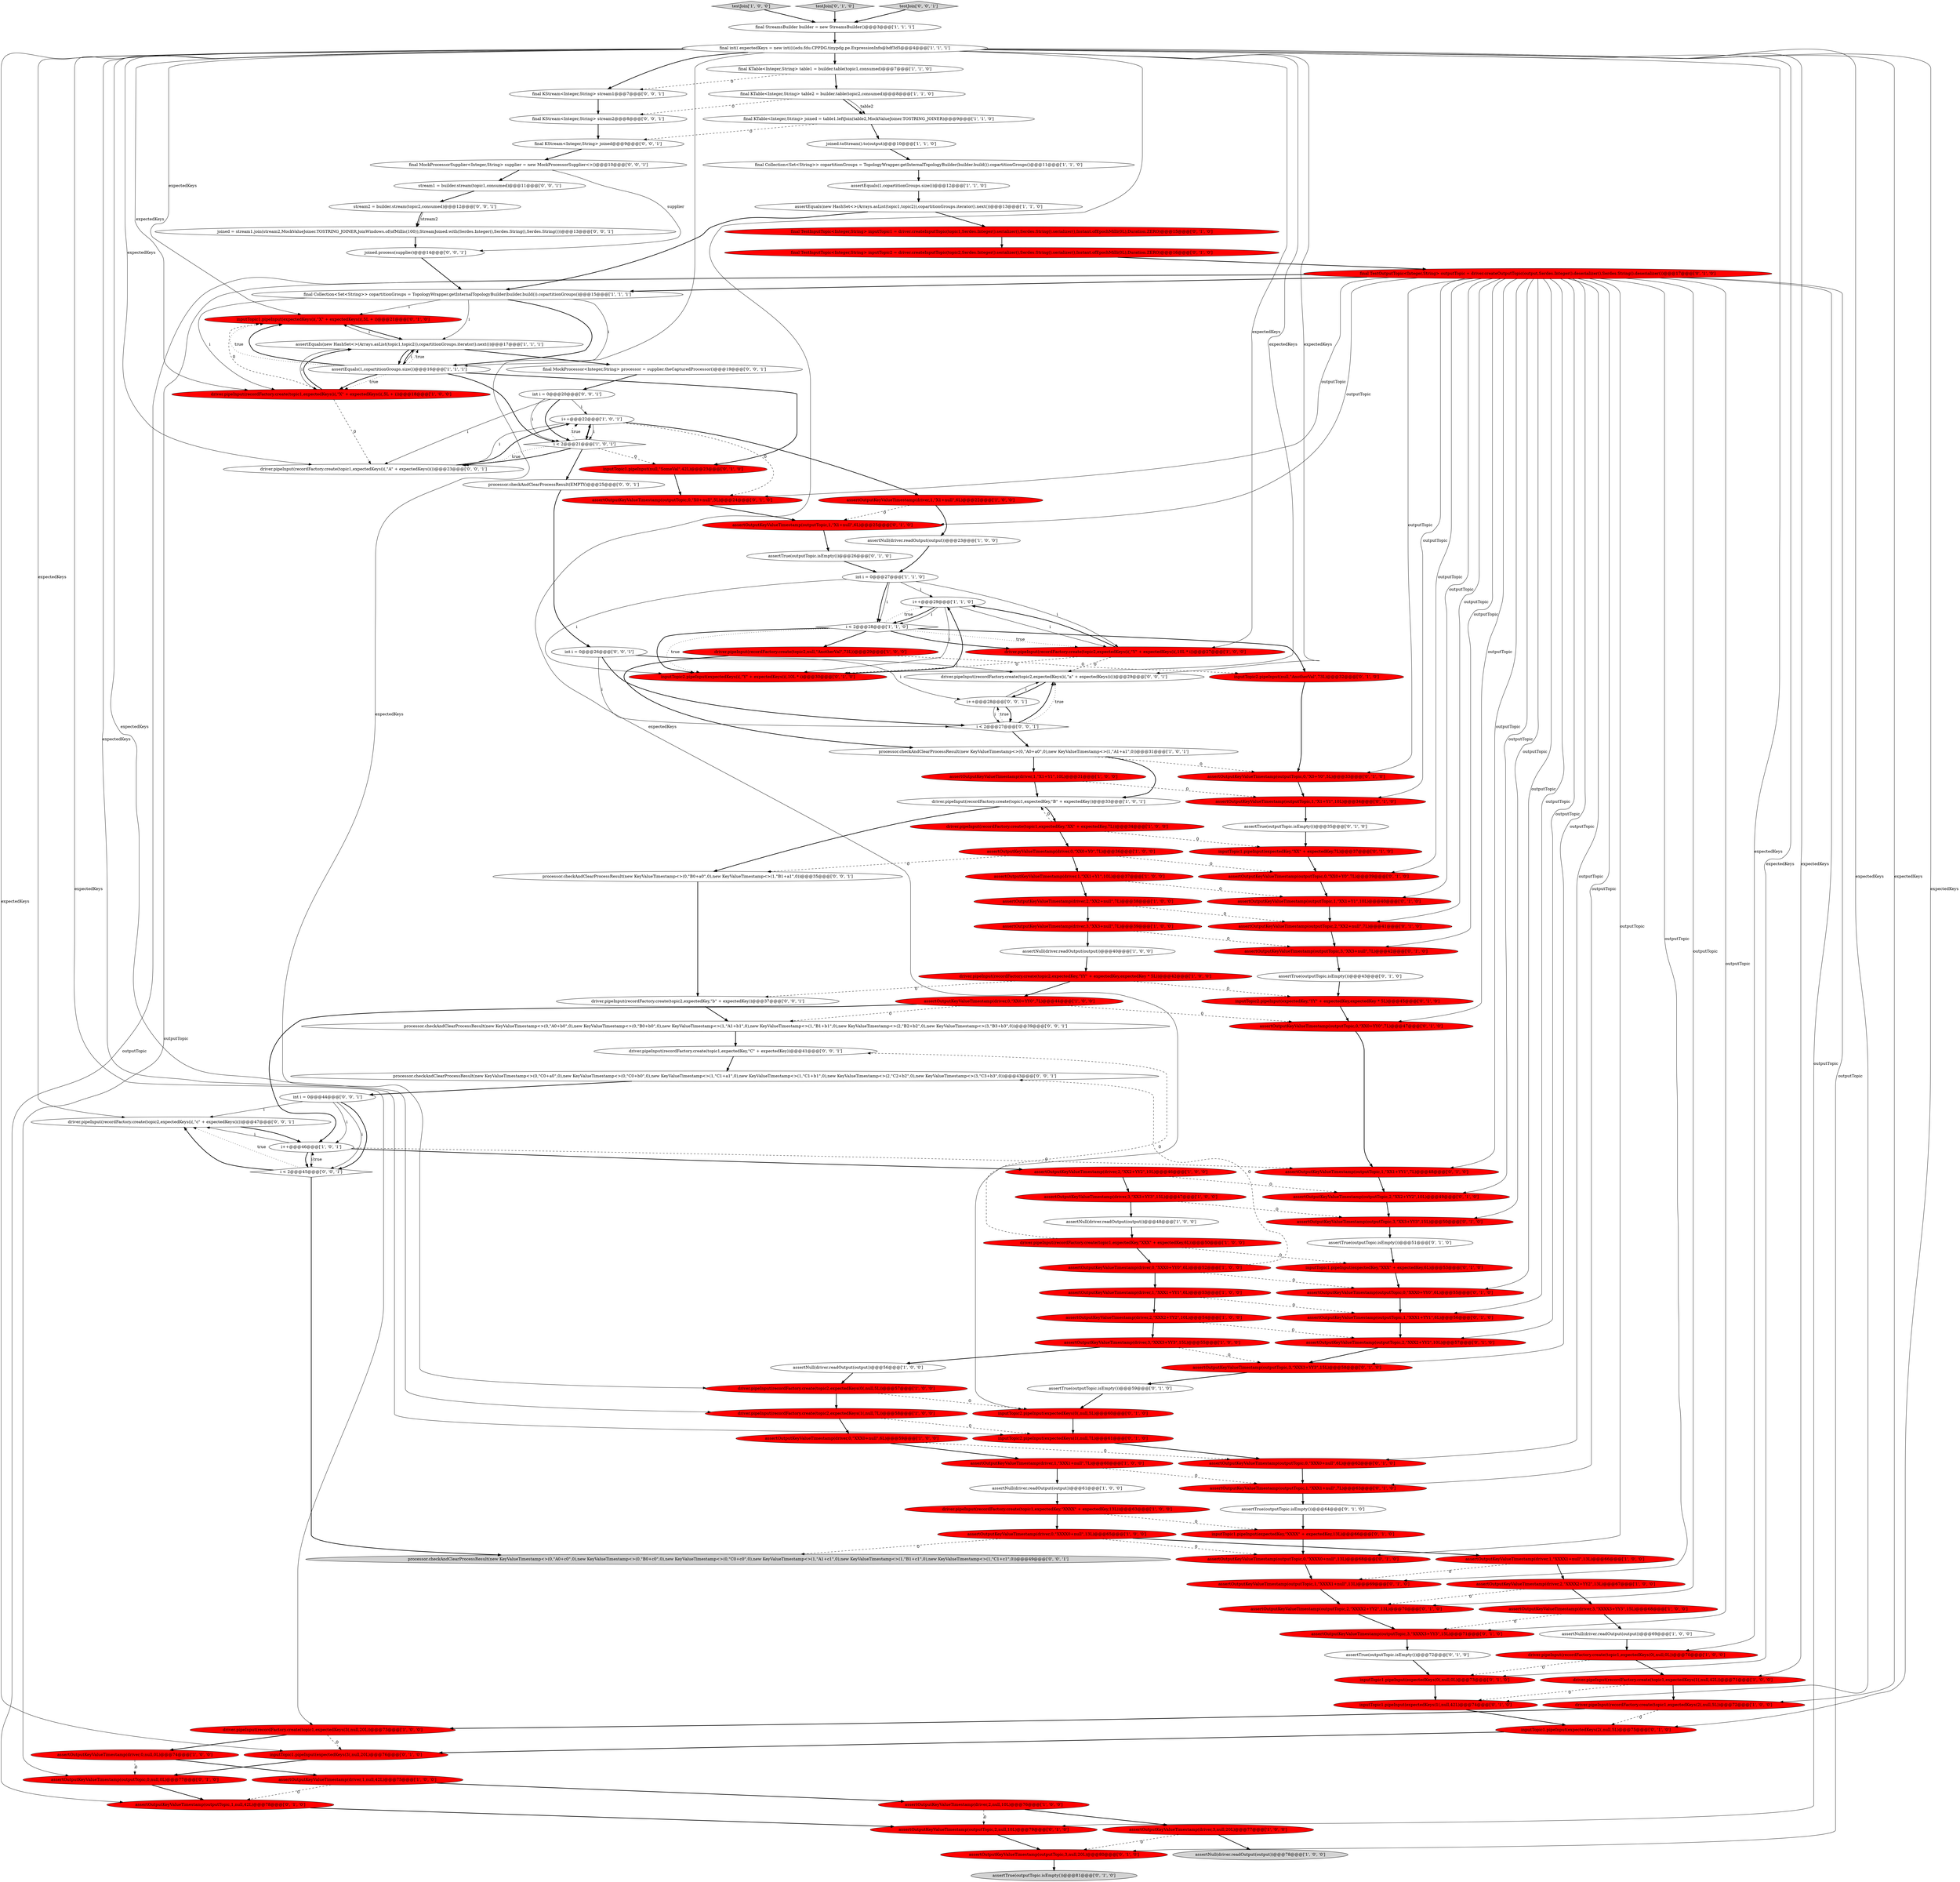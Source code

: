 digraph {
105 [style = filled, label = "inputTopic1.pipeInput(expectedKey,\"XXX\" + expectedKey,6L)@@@53@@@['0', '1', '0']", fillcolor = red, shape = ellipse image = "AAA1AAABBB2BBB"];
17 [style = filled, label = "assertOutputKeyValueTimestamp(driver,1,\"X1+null\",6L)@@@22@@@['1', '0', '0']", fillcolor = red, shape = ellipse image = "AAA1AAABBB1BBB"];
102 [style = filled, label = "assertOutputKeyValueTimestamp(outputTopic,1,\"X1+null\",6L)@@@25@@@['0', '1', '0']", fillcolor = red, shape = ellipse image = "AAA1AAABBB2BBB"];
119 [style = filled, label = "driver.pipeInput(recordFactory.create(topic1,expectedKey,\"C\" + expectedKey))@@@41@@@['0', '0', '1']", fillcolor = white, shape = ellipse image = "AAA0AAABBB3BBB"];
13 [style = filled, label = "assertOutputKeyValueTimestamp(driver,1,null,42L)@@@75@@@['1', '0', '0']", fillcolor = red, shape = ellipse image = "AAA1AAABBB1BBB"];
22 [style = filled, label = "driver.pipeInput(recordFactory.create(topic2,null,\"AnotherVal\",73L))@@@29@@@['1', '0', '0']", fillcolor = red, shape = ellipse image = "AAA1AAABBB1BBB"];
103 [style = filled, label = "inputTopic2.pipeInput(null,\"AnotherVal\",73L)@@@32@@@['0', '1', '0']", fillcolor = red, shape = ellipse image = "AAA1AAABBB2BBB"];
48 [style = filled, label = "final KTable<Integer,String> joined = table1.leftJoin(table2,MockValueJoiner.TOSTRING_JOINER)@@@9@@@['1', '1', '0']", fillcolor = white, shape = ellipse image = "AAA0AAABBB1BBB"];
44 [style = filled, label = "i++@@@29@@@['1', '1', '0']", fillcolor = white, shape = ellipse image = "AAA0AAABBB1BBB"];
29 [style = filled, label = "final KTable<Integer,String> table2 = builder.table(topic2,consumed)@@@8@@@['1', '1', '0']", fillcolor = white, shape = ellipse image = "AAA0AAABBB1BBB"];
26 [style = filled, label = "assertOutputKeyValueTimestamp(driver,3,\"XX3+null\",7L)@@@39@@@['1', '0', '0']", fillcolor = red, shape = ellipse image = "AAA1AAABBB1BBB"];
54 [style = filled, label = "assertOutputKeyValueTimestamp(driver,1,\"XXX1+null\",7L)@@@60@@@['1', '0', '0']", fillcolor = red, shape = ellipse image = "AAA1AAABBB1BBB"];
136 [style = filled, label = "driver.pipeInput(recordFactory.create(topic2,expectedKeys(i(,\"a\" + expectedKeys(i())@@@29@@@['0', '0', '1']", fillcolor = white, shape = ellipse image = "AAA0AAABBB3BBB"];
8 [style = filled, label = "assertOutputKeyValueTimestamp(driver,2,\"XXXX2+YY2\",13L)@@@67@@@['1', '0', '0']", fillcolor = red, shape = ellipse image = "AAA1AAABBB1BBB"];
50 [style = filled, label = "assertNull(driver.readOutput(output))@@@69@@@['1', '0', '0']", fillcolor = white, shape = ellipse image = "AAA0AAABBB1BBB"];
76 [style = filled, label = "assertOutputKeyValueTimestamp(outputTopic,0,\"XX0+YY0\",7L)@@@47@@@['0', '1', '0']", fillcolor = red, shape = ellipse image = "AAA1AAABBB2BBB"];
99 [style = filled, label = "assertOutputKeyValueTimestamp(outputTopic,3,\"XX3+YY3\",15L)@@@50@@@['0', '1', '0']", fillcolor = red, shape = ellipse image = "AAA1AAABBB2BBB"];
114 [style = filled, label = "assertTrue(outputTopic.isEmpty())@@@35@@@['0', '1', '0']", fillcolor = white, shape = ellipse image = "AAA0AAABBB2BBB"];
135 [style = filled, label = "driver.pipeInput(recordFactory.create(topic2,expectedKey,\"b\" + expectedKey))@@@37@@@['0', '0', '1']", fillcolor = white, shape = ellipse image = "AAA0AAABBB3BBB"];
42 [style = filled, label = "assertEquals(new HashSet<>(Arrays.asList(topic1,topic2)),copartitionGroups.iterator().next())@@@13@@@['1', '1', '0']", fillcolor = white, shape = ellipse image = "AAA0AAABBB1BBB"];
28 [style = filled, label = "assertEquals(1,copartitionGroups.size())@@@12@@@['1', '1', '0']", fillcolor = white, shape = ellipse image = "AAA0AAABBB1BBB"];
19 [style = filled, label = "assertNull(driver.readOutput(output))@@@78@@@['1', '0', '0']", fillcolor = lightgray, shape = ellipse image = "AAA0AAABBB1BBB"];
57 [style = filled, label = "assertOutputKeyValueTimestamp(driver,0,\"XX0+YY0\",7L)@@@44@@@['1', '0', '0']", fillcolor = red, shape = ellipse image = "AAA1AAABBB1BBB"];
141 [style = filled, label = "driver.pipeInput(recordFactory.create(topic2,expectedKeys(i(,\"c\" + expectedKeys(i())@@@47@@@['0', '0', '1']", fillcolor = white, shape = ellipse image = "AAA0AAABBB3BBB"];
129 [style = filled, label = "processor.checkAndClearProcessResult(EMPTY)@@@25@@@['0', '0', '1']", fillcolor = white, shape = ellipse image = "AAA0AAABBB3BBB"];
24 [style = filled, label = "assertOutputKeyValueTimestamp(driver,1,\"XX1+Y1\",10L)@@@37@@@['1', '0', '0']", fillcolor = red, shape = ellipse image = "AAA1AAABBB1BBB"];
79 [style = filled, label = "assertOutputKeyValueTimestamp(outputTopic,0,\"X0+null\",5L)@@@24@@@['0', '1', '0']", fillcolor = red, shape = ellipse image = "AAA1AAABBB2BBB"];
56 [style = filled, label = "assertOutputKeyValueTimestamp(driver,2,\"XXX2+YY2\",10L)@@@54@@@['1', '0', '0']", fillcolor = red, shape = ellipse image = "AAA1AAABBB1BBB"];
83 [style = filled, label = "assertOutputKeyValueTimestamp(outputTopic,1,\"XX1+Y1\",10L)@@@40@@@['0', '1', '0']", fillcolor = red, shape = ellipse image = "AAA1AAABBB2BBB"];
100 [style = filled, label = "inputTopic1.pipeInput(expectedKeys(2(,null,5L)@@@75@@@['0', '1', '0']", fillcolor = red, shape = ellipse image = "AAA1AAABBB2BBB"];
2 [style = filled, label = "driver.pipeInput(recordFactory.create(topic2,expectedKeys(i(,\"Y\" + expectedKeys(i(,10L * i))@@@27@@@['1', '0', '0']", fillcolor = red, shape = ellipse image = "AAA1AAABBB1BBB"];
5 [style = filled, label = "assertOutputKeyValueTimestamp(driver,3,\"XX3+YY3\",15L)@@@47@@@['1', '0', '0']", fillcolor = red, shape = ellipse image = "AAA1AAABBB1BBB"];
36 [style = filled, label = "assertOutputKeyValueTimestamp(driver,1,\"XXXX1+null\",13L)@@@66@@@['1', '0', '0']", fillcolor = red, shape = ellipse image = "AAA1AAABBB1BBB"];
139 [style = filled, label = "int i = 0@@@20@@@['0', '0', '1']", fillcolor = white, shape = ellipse image = "AAA0AAABBB3BBB"];
116 [style = filled, label = "i++@@@28@@@['0', '0', '1']", fillcolor = white, shape = ellipse image = "AAA0AAABBB3BBB"];
75 [style = filled, label = "inputTopic2.pipeInput(expectedKeys(0(,null,5L)@@@60@@@['0', '1', '0']", fillcolor = red, shape = ellipse image = "AAA1AAABBB2BBB"];
110 [style = filled, label = "assertOutputKeyValueTimestamp(outputTopic,0,null,0L)@@@77@@@['0', '1', '0']", fillcolor = red, shape = ellipse image = "AAA1AAABBB2BBB"];
77 [style = filled, label = "assertOutputKeyValueTimestamp(outputTopic,1,\"XX1+YY1\",7L)@@@48@@@['0', '1', '0']", fillcolor = red, shape = ellipse image = "AAA1AAABBB2BBB"];
81 [style = filled, label = "assertOutputKeyValueTimestamp(outputTopic,3,\"XXXX3+YY3\",15L)@@@71@@@['0', '1', '0']", fillcolor = red, shape = ellipse image = "AAA1AAABBB2BBB"];
111 [style = filled, label = "inputTopic1.pipeInput(expectedKeys(3(,null,20L)@@@76@@@['0', '1', '0']", fillcolor = red, shape = ellipse image = "AAA1AAABBB2BBB"];
140 [style = filled, label = "stream1 = builder.stream(topic1,consumed)@@@11@@@['0', '0', '1']", fillcolor = white, shape = ellipse image = "AAA0AAABBB3BBB"];
112 [style = filled, label = "assertTrue(outputTopic.isEmpty())@@@72@@@['0', '1', '0']", fillcolor = white, shape = ellipse image = "AAA0AAABBB2BBB"];
64 [style = filled, label = "assertTrue(outputTopic.isEmpty())@@@43@@@['0', '1', '0']", fillcolor = white, shape = ellipse image = "AAA0AAABBB2BBB"];
55 [style = filled, label = "driver.pipeInput(recordFactory.create(topic2,expectedKey,\"YY\" + expectedKey,expectedKey * 5L))@@@42@@@['1', '0', '0']", fillcolor = red, shape = ellipse image = "AAA1AAABBB1BBB"];
118 [style = filled, label = "final KStream<Integer,String> joined@@@9@@@['0', '0', '1']", fillcolor = white, shape = ellipse image = "AAA0AAABBB3BBB"];
3 [style = filled, label = "assertOutputKeyValueTimestamp(driver,3,\"XXX3+YY3\",15L)@@@55@@@['1', '0', '0']", fillcolor = red, shape = ellipse image = "AAA1AAABBB1BBB"];
43 [style = filled, label = "driver.pipeInput(recordFactory.create(topic1,expectedKey,\"B\" + expectedKey))@@@33@@@['1', '0', '1']", fillcolor = white, shape = ellipse image = "AAA0AAABBB1BBB"];
41 [style = filled, label = "i++@@@22@@@['1', '0', '1']", fillcolor = white, shape = ellipse image = "AAA0AAABBB1BBB"];
16 [style = filled, label = "testJoin['1', '0', '0']", fillcolor = lightgray, shape = diamond image = "AAA0AAABBB1BBB"];
90 [style = filled, label = "assertOutputKeyValueTimestamp(outputTopic,2,\"XXX2+YY2\",10L)@@@57@@@['0', '1', '0']", fillcolor = red, shape = ellipse image = "AAA1AAABBB2BBB"];
21 [style = filled, label = "assertOutputKeyValueTimestamp(driver,2,\"XX2+YY2\",10L)@@@46@@@['1', '0', '0']", fillcolor = red, shape = ellipse image = "AAA1AAABBB1BBB"];
87 [style = filled, label = "assertOutputKeyValueTimestamp(outputTopic,3,\"XXX3+YY3\",15L)@@@58@@@['0', '1', '0']", fillcolor = red, shape = ellipse image = "AAA1AAABBB2BBB"];
12 [style = filled, label = "assertOutputKeyValueTimestamp(driver,0,\"XX0+Y0\",7L)@@@36@@@['1', '0', '0']", fillcolor = red, shape = ellipse image = "AAA1AAABBB1BBB"];
73 [style = filled, label = "final TestOutputTopic<Integer,String> outputTopic = driver.createOutputTopic(output,Serdes.Integer().deserializer(),Serdes.String().deserializer())@@@17@@@['0', '1', '0']", fillcolor = red, shape = ellipse image = "AAA1AAABBB2BBB"];
51 [style = filled, label = "driver.pipeInput(recordFactory.create(topic1,expectedKey,\"XXX\" + expectedKey,6L))@@@50@@@['1', '0', '0']", fillcolor = red, shape = ellipse image = "AAA1AAABBB1BBB"];
109 [style = filled, label = "assertOutputKeyValueTimestamp(outputTopic,2,\"XXXX2+YY2\",13L)@@@70@@@['0', '1', '0']", fillcolor = red, shape = ellipse image = "AAA1AAABBB2BBB"];
49 [style = filled, label = "assertOutputKeyValueTimestamp(driver,2,null,10L)@@@76@@@['1', '0', '0']", fillcolor = red, shape = ellipse image = "AAA1AAABBB1BBB"];
11 [style = filled, label = "joined.toStream().to(output)@@@10@@@['1', '1', '0']", fillcolor = white, shape = ellipse image = "AAA0AAABBB1BBB"];
0 [style = filled, label = "i < 2@@@21@@@['1', '0', '1']", fillcolor = white, shape = diamond image = "AAA0AAABBB1BBB"];
92 [style = filled, label = "assertOutputKeyValueTimestamp(outputTopic,0,\"XXXX0+null\",13L)@@@68@@@['0', '1', '0']", fillcolor = red, shape = ellipse image = "AAA1AAABBB2BBB"];
31 [style = filled, label = "assertOutputKeyValueTimestamp(driver,3,null,20L)@@@77@@@['1', '0', '0']", fillcolor = red, shape = ellipse image = "AAA1AAABBB1BBB"];
53 [style = filled, label = "i++@@@46@@@['1', '0', '1']", fillcolor = white, shape = ellipse image = "AAA0AAABBB1BBB"];
85 [style = filled, label = "assertOutputKeyValueTimestamp(outputTopic,3,null,20L)@@@80@@@['0', '1', '0']", fillcolor = red, shape = ellipse image = "AAA1AAABBB2BBB"];
71 [style = filled, label = "assertOutputKeyValueTimestamp(outputTopic,0,\"X0+Y0\",5L)@@@33@@@['0', '1', '0']", fillcolor = red, shape = ellipse image = "AAA1AAABBB2BBB"];
107 [style = filled, label = "assertOutputKeyValueTimestamp(outputTopic,3,\"XX3+null\",7L)@@@42@@@['0', '1', '0']", fillcolor = red, shape = ellipse image = "AAA1AAABBB2BBB"];
33 [style = filled, label = "assertOutputKeyValueTimestamp(driver,0,\"XXX0+YY0\",6L)@@@52@@@['1', '0', '0']", fillcolor = red, shape = ellipse image = "AAA1AAABBB1BBB"];
130 [style = filled, label = "final KStream<Integer,String> stream2@@@8@@@['0', '0', '1']", fillcolor = white, shape = ellipse image = "AAA0AAABBB3BBB"];
98 [style = filled, label = "assertOutputKeyValueTimestamp(outputTopic,1,\"X1+Y1\",10L)@@@34@@@['0', '1', '0']", fillcolor = red, shape = ellipse image = "AAA1AAABBB2BBB"];
80 [style = filled, label = "assertOutputKeyValueTimestamp(outputTopic,0,\"XX0+Y0\",7L)@@@39@@@['0', '1', '0']", fillcolor = red, shape = ellipse image = "AAA1AAABBB2BBB"];
58 [style = filled, label = "assertOutputKeyValueTimestamp(driver,0,null,0L)@@@74@@@['1', '0', '0']", fillcolor = red, shape = ellipse image = "AAA1AAABBB1BBB"];
9 [style = filled, label = "assertNull(driver.readOutput(output))@@@56@@@['1', '0', '0']", fillcolor = white, shape = ellipse image = "AAA0AAABBB1BBB"];
23 [style = filled, label = "assertOutputKeyValueTimestamp(driver,1,\"X1+Y1\",10L)@@@31@@@['1', '0', '0']", fillcolor = red, shape = ellipse image = "AAA1AAABBB1BBB"];
46 [style = filled, label = "driver.pipeInput(recordFactory.create(topic2,expectedKeys(0(,null,5L))@@@57@@@['1', '0', '0']", fillcolor = red, shape = ellipse image = "AAA1AAABBB1BBB"];
78 [style = filled, label = "assertTrue(outputTopic.isEmpty())@@@81@@@['0', '1', '0']", fillcolor = lightgray, shape = ellipse image = "AAA0AAABBB2BBB"];
91 [style = filled, label = "inputTopic1.pipeInput(expectedKeys(i(,\"X\" + expectedKeys(i(,5L + i)@@@21@@@['0', '1', '0']", fillcolor = red, shape = ellipse image = "AAA1AAABBB2BBB"];
30 [style = filled, label = "driver.pipeInput(recordFactory.create(topic1,expectedKeys(2(,null,5L))@@@72@@@['1', '0', '0']", fillcolor = red, shape = ellipse image = "AAA1AAABBB1BBB"];
126 [style = filled, label = "processor.checkAndClearProcessResult(new KeyValueTimestamp<>(0,\"B0+a0\",0),new KeyValueTimestamp<>(1,\"B1+a1\",0))@@@35@@@['0', '0', '1']", fillcolor = white, shape = ellipse image = "AAA0AAABBB3BBB"];
15 [style = filled, label = "assertNull(driver.readOutput(output))@@@48@@@['1', '0', '0']", fillcolor = white, shape = ellipse image = "AAA0AAABBB1BBB"];
113 [style = filled, label = "assertTrue(outputTopic.isEmpty())@@@64@@@['0', '1', '0']", fillcolor = white, shape = ellipse image = "AAA0AAABBB2BBB"];
18 [style = filled, label = "int i = 0@@@27@@@['1', '1', '0']", fillcolor = white, shape = ellipse image = "AAA0AAABBB1BBB"];
94 [style = filled, label = "testJoin['0', '1', '0']", fillcolor = lightgray, shape = diamond image = "AAA0AAABBB2BBB"];
66 [style = filled, label = "assertOutputKeyValueTimestamp(outputTopic,2,\"XX2+YY2\",10L)@@@49@@@['0', '1', '0']", fillcolor = red, shape = ellipse image = "AAA1AAABBB2BBB"];
88 [style = filled, label = "assertOutputKeyValueTimestamp(outputTopic,1,\"XXX1+null\",7L)@@@63@@@['0', '1', '0']", fillcolor = red, shape = ellipse image = "AAA1AAABBB2BBB"];
34 [style = filled, label = "driver.pipeInput(recordFactory.create(topic1,expectedKey,\"XXXX\" + expectedKey,13L))@@@63@@@['1', '0', '0']", fillcolor = red, shape = ellipse image = "AAA1AAABBB1BBB"];
89 [style = filled, label = "inputTopic2.pipeInput(expectedKeys(i(,\"Y\" + expectedKeys(i(,10L * i)@@@30@@@['0', '1', '0']", fillcolor = red, shape = ellipse image = "AAA1AAABBB2BBB"];
40 [style = filled, label = "final int(( expectedKeys = new int((((edu.fdu.CPPDG.tinypdg.pe.ExpressionInfo@bdf3d5@@@4@@@['1', '1', '1']", fillcolor = white, shape = ellipse image = "AAA0AAABBB1BBB"];
128 [style = filled, label = "joined = stream1.join(stream2,MockValueJoiner.TOSTRING_JOINER,JoinWindows.of(ofMillis(100)),StreamJoined.with(Serdes.Integer(),Serdes.String(),Serdes.String()))@@@13@@@['0', '0', '1']", fillcolor = white, shape = ellipse image = "AAA0AAABBB3BBB"];
96 [style = filled, label = "assertOutputKeyValueTimestamp(outputTopic,2,\"XX2+null\",7L)@@@41@@@['0', '1', '0']", fillcolor = red, shape = ellipse image = "AAA1AAABBB2BBB"];
7 [style = filled, label = "assertEquals(new HashSet<>(Arrays.asList(topic1,topic2)),copartitionGroups.iterator().next())@@@17@@@['1', '1', '1']", fillcolor = white, shape = ellipse image = "AAA0AAABBB1BBB"];
137 [style = filled, label = "stream2 = builder.stream(topic2,consumed)@@@12@@@['0', '0', '1']", fillcolor = white, shape = ellipse image = "AAA0AAABBB3BBB"];
63 [style = filled, label = "i < 2@@@28@@@['1', '1', '0']", fillcolor = white, shape = diamond image = "AAA0AAABBB1BBB"];
93 [style = filled, label = "assertOutputKeyValueTimestamp(outputTopic,1,null,42L)@@@78@@@['0', '1', '0']", fillcolor = red, shape = ellipse image = "AAA1AAABBB2BBB"];
108 [style = filled, label = "inputTopic2.pipeInput(expectedKeys(1(,null,7L)@@@61@@@['0', '1', '0']", fillcolor = red, shape = ellipse image = "AAA1AAABBB2BBB"];
6 [style = filled, label = "final Collection<Set<String>> copartitionGroups = TopologyWrapper.getInternalTopologyBuilder(builder.build()).copartitionGroups()@@@15@@@['1', '1', '1']", fillcolor = white, shape = ellipse image = "AAA0AAABBB1BBB"];
97 [style = filled, label = "inputTopic1.pipeInput(null,\"SomeVal\",42L)@@@23@@@['0', '1', '0']", fillcolor = red, shape = ellipse image = "AAA1AAABBB2BBB"];
32 [style = filled, label = "driver.pipeInput(recordFactory.create(topic1,expectedKeys(i(,\"X\" + expectedKeys(i(,5L + i))@@@18@@@['1', '0', '0']", fillcolor = red, shape = ellipse image = "AAA1AAABBB1BBB"];
69 [style = filled, label = "assertTrue(outputTopic.isEmpty())@@@51@@@['0', '1', '0']", fillcolor = white, shape = ellipse image = "AAA0AAABBB2BBB"];
38 [style = filled, label = "assertOutputKeyValueTimestamp(driver,0,\"XXXX0+null\",13L)@@@65@@@['1', '0', '0']", fillcolor = red, shape = ellipse image = "AAA1AAABBB1BBB"];
106 [style = filled, label = "assertOutputKeyValueTimestamp(outputTopic,2,null,10L)@@@79@@@['0', '1', '0']", fillcolor = red, shape = ellipse image = "AAA1AAABBB2BBB"];
131 [style = filled, label = "final MockProcessorSupplier<Integer,String> supplier = new MockProcessorSupplier<>()@@@10@@@['0', '0', '1']", fillcolor = white, shape = ellipse image = "AAA0AAABBB3BBB"];
1 [style = filled, label = "final Collection<Set<String>> copartitionGroups = TopologyWrapper.getInternalTopologyBuilder(builder.build()).copartitionGroups()@@@11@@@['1', '1', '0']", fillcolor = white, shape = ellipse image = "AAA0AAABBB1BBB"];
68 [style = filled, label = "assertOutputKeyValueTimestamp(outputTopic,0,\"XXX0+null\",6L)@@@62@@@['0', '1', '0']", fillcolor = red, shape = ellipse image = "AAA1AAABBB2BBB"];
20 [style = filled, label = "processor.checkAndClearProcessResult(new KeyValueTimestamp<>(0,\"A0+a0\",0),new KeyValueTimestamp<>(1,\"A1+a1\",0))@@@31@@@['1', '0', '1']", fillcolor = white, shape = ellipse image = "AAA0AAABBB1BBB"];
115 [style = filled, label = "final TestInputTopic<Integer,String> inputTopic1 = driver.createInputTopic(topic1,Serdes.Integer().serializer(),Serdes.String().serializer(),Instant.ofEpochMilli(0L),Duration.ZERO)@@@15@@@['0', '1', '0']", fillcolor = red, shape = ellipse image = "AAA1AAABBB2BBB"];
125 [style = filled, label = "int i = 0@@@44@@@['0', '0', '1']", fillcolor = white, shape = ellipse image = "AAA0AAABBB3BBB"];
138 [style = filled, label = "processor.checkAndClearProcessResult(new KeyValueTimestamp<>(0,\"A0+b0\",0),new KeyValueTimestamp<>(0,\"B0+b0\",0),new KeyValueTimestamp<>(1,\"A1+b1\",0),new KeyValueTimestamp<>(1,\"B1+b1\",0),new KeyValueTimestamp<>(2,\"B2+b2\",0),new KeyValueTimestamp<>(3,\"B3+b3\",0))@@@39@@@['0', '0', '1']", fillcolor = white, shape = ellipse image = "AAA0AAABBB3BBB"];
132 [style = filled, label = "i < 2@@@45@@@['0', '0', '1']", fillcolor = white, shape = diamond image = "AAA0AAABBB3BBB"];
10 [style = filled, label = "final KTable<Integer,String> table1 = builder.table(topic1,consumed)@@@7@@@['1', '1', '0']", fillcolor = white, shape = ellipse image = "AAA0AAABBB1BBB"];
47 [style = filled, label = "assertOutputKeyValueTimestamp(driver,2,\"XX2+null\",7L)@@@38@@@['1', '0', '0']", fillcolor = red, shape = ellipse image = "AAA1AAABBB1BBB"];
45 [style = filled, label = "assertOutputKeyValueTimestamp(driver,3,\"XXXX3+YY3\",15L)@@@68@@@['1', '0', '0']", fillcolor = red, shape = ellipse image = "AAA1AAABBB1BBB"];
52 [style = filled, label = "driver.pipeInput(recordFactory.create(topic1,expectedKeys(0(,null,0L))@@@70@@@['1', '0', '0']", fillcolor = red, shape = ellipse image = "AAA1AAABBB1BBB"];
61 [style = filled, label = "assertNull(driver.readOutput(output))@@@40@@@['1', '0', '0']", fillcolor = white, shape = ellipse image = "AAA0AAABBB1BBB"];
67 [style = filled, label = "assertOutputKeyValueTimestamp(outputTopic,0,\"XXX0+YY0\",6L)@@@55@@@['0', '1', '0']", fillcolor = red, shape = ellipse image = "AAA1AAABBB2BBB"];
123 [style = filled, label = "processor.checkAndClearProcessResult(new KeyValueTimestamp<>(0,\"A0+c0\",0),new KeyValueTimestamp<>(0,\"B0+c0\",0),new KeyValueTimestamp<>(0,\"C0+c0\",0),new KeyValueTimestamp<>(1,\"A1+c1\",0),new KeyValueTimestamp<>(1,\"B1+c1\",0),new KeyValueTimestamp<>(1,\"C1+c1\",0))@@@49@@@['0', '0', '1']", fillcolor = lightgray, shape = ellipse image = "AAA0AAABBB3BBB"];
14 [style = filled, label = "assertEquals(1,copartitionGroups.size())@@@16@@@['1', '1', '1']", fillcolor = white, shape = ellipse image = "AAA0AAABBB1BBB"];
35 [style = filled, label = "driver.pipeInput(recordFactory.create(topic1,expectedKeys(1(,null,42L))@@@71@@@['1', '0', '0']", fillcolor = red, shape = ellipse image = "AAA1AAABBB1BBB"];
72 [style = filled, label = "assertTrue(outputTopic.isEmpty())@@@26@@@['0', '1', '0']", fillcolor = white, shape = ellipse image = "AAA0AAABBB2BBB"];
95 [style = filled, label = "inputTopic1.pipeInput(expectedKey,\"XXXX\" + expectedKey,13L)@@@66@@@['0', '1', '0']", fillcolor = red, shape = ellipse image = "AAA1AAABBB2BBB"];
4 [style = filled, label = "assertNull(driver.readOutput(output))@@@61@@@['1', '0', '0']", fillcolor = white, shape = ellipse image = "AAA0AAABBB1BBB"];
124 [style = filled, label = "int i = 0@@@26@@@['0', '0', '1']", fillcolor = white, shape = ellipse image = "AAA0AAABBB3BBB"];
101 [style = filled, label = "inputTopic1.pipeInput(expectedKeys(1(,null,42L)@@@74@@@['0', '1', '0']", fillcolor = red, shape = ellipse image = "AAA1AAABBB2BBB"];
86 [style = filled, label = "inputTopic1.pipeInput(expectedKey,\"XX\" + expectedKey,7L)@@@37@@@['0', '1', '0']", fillcolor = red, shape = ellipse image = "AAA1AAABBB2BBB"];
117 [style = filled, label = "processor.checkAndClearProcessResult(new KeyValueTimestamp<>(0,\"C0+a0\",0),new KeyValueTimestamp<>(0,\"C0+b0\",0),new KeyValueTimestamp<>(1,\"C1+a1\",0),new KeyValueTimestamp<>(1,\"C1+b1\",0),new KeyValueTimestamp<>(2,\"C2+b2\",0),new KeyValueTimestamp<>(3,\"C3+b3\",0))@@@43@@@['0', '0', '1']", fillcolor = white, shape = ellipse image = "AAA0AAABBB3BBB"];
37 [style = filled, label = "driver.pipeInput(recordFactory.create(topic2,expectedKeys(1(,null,7L))@@@58@@@['1', '0', '0']", fillcolor = red, shape = ellipse image = "AAA1AAABBB1BBB"];
70 [style = filled, label = "assertOutputKeyValueTimestamp(outputTopic,1,\"XXXX1+null\",13L)@@@69@@@['0', '1', '0']", fillcolor = red, shape = ellipse image = "AAA1AAABBB2BBB"];
121 [style = filled, label = "i < 2@@@27@@@['0', '0', '1']", fillcolor = white, shape = diamond image = "AAA0AAABBB3BBB"];
60 [style = filled, label = "driver.pipeInput(recordFactory.create(topic1,expectedKeys(3(,null,20L))@@@73@@@['1', '0', '0']", fillcolor = red, shape = ellipse image = "AAA1AAABBB1BBB"];
27 [style = filled, label = "final StreamsBuilder builder = new StreamsBuilder()@@@3@@@['1', '1', '1']", fillcolor = white, shape = ellipse image = "AAA0AAABBB1BBB"];
65 [style = filled, label = "assertTrue(outputTopic.isEmpty())@@@59@@@['0', '1', '0']", fillcolor = white, shape = ellipse image = "AAA0AAABBB2BBB"];
74 [style = filled, label = "inputTopic1.pipeInput(expectedKeys(0(,null,0L)@@@73@@@['0', '1', '0']", fillcolor = red, shape = ellipse image = "AAA1AAABBB2BBB"];
25 [style = filled, label = "driver.pipeInput(recordFactory.create(topic1,expectedKey,\"XX\" + expectedKey,7L))@@@34@@@['1', '0', '0']", fillcolor = red, shape = ellipse image = "AAA1AAABBB1BBB"];
62 [style = filled, label = "assertOutputKeyValueTimestamp(driver,1,\"XXX1+YY1\",6L)@@@53@@@['1', '0', '0']", fillcolor = red, shape = ellipse image = "AAA1AAABBB1BBB"];
82 [style = filled, label = "assertOutputKeyValueTimestamp(outputTopic,1,\"XXX1+YY1\",6L)@@@56@@@['0', '1', '0']", fillcolor = red, shape = ellipse image = "AAA1AAABBB2BBB"];
84 [style = filled, label = "final TestInputTopic<Integer,String> inputTopic2 = driver.createInputTopic(topic2,Serdes.Integer().serializer(),Serdes.String().serializer(),Instant.ofEpochMilli(0L),Duration.ZERO)@@@16@@@['0', '1', '0']", fillcolor = red, shape = ellipse image = "AAA1AAABBB2BBB"];
120 [style = filled, label = "driver.pipeInput(recordFactory.create(topic1,expectedKeys(i(,\"A\" + expectedKeys(i())@@@23@@@['0', '0', '1']", fillcolor = white, shape = ellipse image = "AAA0AAABBB3BBB"];
104 [style = filled, label = "inputTopic2.pipeInput(expectedKey,\"YY\" + expectedKey,expectedKey * 5L)@@@45@@@['0', '1', '0']", fillcolor = red, shape = ellipse image = "AAA1AAABBB2BBB"];
127 [style = filled, label = "final KStream<Integer,String> stream1@@@7@@@['0', '0', '1']", fillcolor = white, shape = ellipse image = "AAA0AAABBB3BBB"];
134 [style = filled, label = "final MockProcessor<Integer,String> processor = supplier.theCapturedProcessor()@@@19@@@['0', '0', '1']", fillcolor = white, shape = ellipse image = "AAA0AAABBB3BBB"];
133 [style = filled, label = "joined.process(supplier)@@@14@@@['0', '0', '1']", fillcolor = white, shape = ellipse image = "AAA0AAABBB3BBB"];
39 [style = filled, label = "assertNull(driver.readOutput(output))@@@23@@@['1', '0', '0']", fillcolor = white, shape = ellipse image = "AAA0AAABBB1BBB"];
122 [style = filled, label = "testJoin['0', '0', '1']", fillcolor = lightgray, shape = diamond image = "AAA0AAABBB3BBB"];
59 [style = filled, label = "assertOutputKeyValueTimestamp(driver,0,\"XXX0+null\",6L)@@@59@@@['1', '0', '0']", fillcolor = red, shape = ellipse image = "AAA1AAABBB1BBB"];
73->81 [style = solid, label="outputTopic"];
38->123 [style = dashed, label="0"];
41->0 [style = bold, label=""];
13->93 [style = dashed, label="0"];
69->105 [style = bold, label=""];
14->32 [style = dotted, label="true"];
33->67 [style = dashed, label="0"];
119->117 [style = bold, label=""];
21->66 [style = dashed, label="0"];
116->121 [style = bold, label=""];
44->63 [style = bold, label=""];
44->63 [style = solid, label="i"];
6->91 [style = solid, label="i"];
44->89 [style = solid, label="i"];
58->110 [style = dashed, label="0"];
49->106 [style = dashed, label="0"];
53->21 [style = bold, label=""];
56->3 [style = bold, label=""];
129->124 [style = bold, label=""];
44->2 [style = solid, label="i"];
85->78 [style = bold, label=""];
30->100 [style = dashed, label="0"];
63->2 [style = dotted, label="true"];
73->109 [style = solid, label="outputTopic"];
40->35 [style = solid, label="expectedKeys"];
125->53 [style = solid, label="i"];
5->15 [style = bold, label=""];
40->111 [style = solid, label="expectedKeys"];
87->65 [style = bold, label=""];
124->116 [style = solid, label="i"];
13->49 [style = bold, label=""];
25->43 [style = dashed, label="0"];
132->141 [style = bold, label=""];
139->41 [style = solid, label="i"];
122->27 [style = bold, label=""];
7->134 [style = bold, label=""];
41->120 [style = solid, label="i"];
33->117 [style = dashed, label="0"];
37->108 [style = dashed, label="0"];
108->68 [style = bold, label=""];
14->7 [style = bold, label=""];
63->22 [style = bold, label=""];
7->14 [style = bold, label=""];
39->18 [style = bold, label=""];
94->27 [style = bold, label=""];
112->74 [style = bold, label=""];
0->120 [style = dotted, label="true"];
116->121 [style = solid, label="i"];
1->28 [style = bold, label=""];
73->6 [style = bold, label=""];
55->57 [style = bold, label=""];
18->63 [style = solid, label="i"];
18->44 [style = solid, label="i"];
25->86 [style = dashed, label="0"];
79->102 [style = bold, label=""];
20->71 [style = dashed, label="0"];
40->74 [style = solid, label="expectedKeys"];
73->110 [style = solid, label="outputTopic"];
73->98 [style = solid, label="outputTopic"];
2->44 [style = bold, label=""];
47->26 [style = bold, label=""];
14->7 [style = dotted, label="true"];
80->83 [style = bold, label=""];
32->120 [style = dashed, label="0"];
20->43 [style = bold, label=""];
40->141 [style = solid, label="expectedKeys"];
17->102 [style = dashed, label="0"];
26->61 [style = bold, label=""];
26->107 [style = dashed, label="0"];
18->2 [style = solid, label="i"];
95->92 [style = bold, label=""];
28->42 [style = bold, label=""];
73->85 [style = solid, label="outputTopic"];
124->136 [style = solid, label="i"];
72->18 [style = bold, label=""];
134->139 [style = bold, label=""];
73->68 [style = solid, label="outputTopic"];
18->89 [style = solid, label="i"];
106->85 [style = bold, label=""];
59->54 [style = bold, label=""];
139->0 [style = solid, label="i"];
0->97 [style = dashed, label="0"];
56->90 [style = dashed, label="0"];
52->35 [style = bold, label=""];
62->56 [style = bold, label=""];
3->87 [style = dashed, label="0"];
2->136 [style = dashed, label="0"];
14->97 [style = bold, label=""];
63->103 [style = bold, label=""];
31->85 [style = dashed, label="0"];
73->82 [style = solid, label="outputTopic"];
14->91 [style = dotted, label="true"];
60->111 [style = dashed, label="0"];
140->137 [style = bold, label=""];
132->53 [style = dotted, label="true"];
110->93 [style = bold, label=""];
121->20 [style = bold, label=""];
40->52 [style = solid, label="expectedKeys"];
132->123 [style = bold, label=""];
40->100 [style = solid, label="expectedKeys"];
63->2 [style = bold, label=""];
40->136 [style = solid, label="expectedKeys"];
121->116 [style = dotted, label="true"];
55->135 [style = dashed, label="0"];
73->83 [style = solid, label="outputTopic"];
40->2 [style = solid, label="expectedKeys"];
65->75 [style = bold, label=""];
45->81 [style = dashed, label="0"];
73->102 [style = solid, label="outputTopic"];
73->80 [style = solid, label="outputTopic"];
32->7 [style = bold, label=""];
67->82 [style = bold, label=""];
68->88 [style = bold, label=""];
5->99 [style = dashed, label="0"];
6->7 [style = solid, label="i"];
130->118 [style = bold, label=""];
40->127 [style = bold, label=""];
46->37 [style = bold, label=""];
24->47 [style = bold, label=""];
73->106 [style = solid, label="outputTopic"];
0->129 [style = bold, label=""];
73->90 [style = solid, label="outputTopic"];
10->127 [style = dashed, label="0"];
90->87 [style = bold, label=""];
61->55 [style = bold, label=""];
141->53 [style = bold, label=""];
42->115 [style = bold, label=""];
20->23 [style = bold, label=""];
91->7 [style = bold, label=""];
22->20 [style = bold, label=""];
126->135 [style = bold, label=""];
55->104 [style = dashed, label="0"];
49->31 [style = bold, label=""];
24->83 [style = dashed, label="0"];
51->119 [style = dashed, label="0"];
63->89 [style = bold, label=""];
17->39 [style = bold, label=""];
73->77 [style = solid, label="outputTopic"];
57->138 [style = dashed, label="0"];
128->133 [style = bold, label=""];
53->132 [style = bold, label=""];
22->103 [style = dashed, label="0"];
105->67 [style = bold, label=""];
115->84 [style = bold, label=""];
34->38 [style = bold, label=""];
109->81 [style = bold, label=""];
101->100 [style = bold, label=""];
40->46 [style = solid, label="expectedKeys"];
0->41 [style = dotted, label="true"];
0->120 [style = bold, label=""];
40->120 [style = solid, label="expectedKeys"];
57->53 [style = bold, label=""];
51->33 [style = bold, label=""];
53->77 [style = dashed, label="0"];
64->104 [style = bold, label=""];
71->98 [style = bold, label=""];
99->69 [style = bold, label=""];
88->113 [style = bold, label=""];
46->75 [style = dashed, label="0"];
124->121 [style = solid, label="i"];
16->27 [style = bold, label=""];
73->99 [style = solid, label="outputTopic"];
7->91 [style = solid, label="i"];
125->141 [style = solid, label="i"];
111->110 [style = bold, label=""];
48->118 [style = dashed, label="0"];
73->92 [style = solid, label="outputTopic"];
41->79 [style = dashed, label="0"];
57->76 [style = dashed, label="0"];
23->43 [style = bold, label=""];
9->46 [style = bold, label=""];
41->0 [style = solid, label="i"];
84->73 [style = bold, label=""];
53->141 [style = solid, label="i"];
12->24 [style = bold, label=""];
73->70 [style = solid, label="outputTopic"];
132->141 [style = dotted, label="true"];
40->60 [style = solid, label="expectedKeys"];
81->112 [style = bold, label=""];
73->88 [style = solid, label="outputTopic"];
116->136 [style = solid, label="i"];
40->91 [style = solid, label="expectedKeys"];
98->114 [style = bold, label=""];
40->75 [style = solid, label="expectedKeys"];
8->109 [style = dashed, label="0"];
0->41 [style = bold, label=""];
3->9 [style = bold, label=""];
21->5 [style = bold, label=""];
60->58 [style = bold, label=""];
103->71 [style = bold, label=""];
77->66 [style = bold, label=""];
139->0 [style = bold, label=""];
120->41 [style = bold, label=""];
102->72 [style = bold, label=""];
93->106 [style = bold, label=""];
40->108 [style = solid, label="expectedKeys"];
40->101 [style = solid, label="expectedKeys"];
23->98 [style = dashed, label="0"];
34->95 [style = dashed, label="0"];
48->11 [style = bold, label=""];
36->70 [style = dashed, label="0"];
133->6 [style = bold, label=""];
8->45 [style = bold, label=""];
135->138 [style = bold, label=""];
32->91 [style = dashed, label="0"];
36->8 [style = bold, label=""];
2->89 [style = dashed, label="0"];
73->67 [style = solid, label="outputTopic"];
89->44 [style = bold, label=""];
6->32 [style = solid, label="i"];
54->88 [style = dashed, label="0"];
104->76 [style = bold, label=""];
14->32 [style = bold, label=""];
35->30 [style = bold, label=""];
136->116 [style = bold, label=""];
73->79 [style = solid, label="outputTopic"];
31->19 [style = bold, label=""];
6->14 [style = solid, label="i"];
4->34 [style = bold, label=""];
52->74 [style = dashed, label="0"];
70->109 [style = bold, label=""];
7->14 [style = solid, label="i"];
124->121 [style = bold, label=""];
100->111 [style = bold, label=""];
58->13 [style = bold, label=""];
40->10 [style = bold, label=""];
131->140 [style = bold, label=""];
59->68 [style = dashed, label="0"];
33->62 [style = bold, label=""];
14->91 [style = bold, label=""];
137->128 [style = bold, label=""];
40->37 [style = solid, label="expectedKeys"];
7->32 [style = solid, label="i"];
125->132 [style = solid, label="i"];
35->101 [style = dashed, label="0"];
12->126 [style = dashed, label="0"];
73->93 [style = solid, label="outputTopic"];
11->1 [style = bold, label=""];
74->101 [style = bold, label=""];
51->105 [style = dashed, label="0"];
40->32 [style = solid, label="expectedKeys"];
76->77 [style = bold, label=""];
40->89 [style = solid, label="expectedKeys"];
38->36 [style = bold, label=""];
117->125 [style = bold, label=""];
96->107 [style = bold, label=""];
53->132 [style = solid, label="i"];
12->80 [style = dashed, label="0"];
62->82 [style = dashed, label="0"];
66->99 [style = bold, label=""];
54->4 [style = bold, label=""];
50->52 [style = bold, label=""];
107->64 [style = bold, label=""];
73->87 [style = solid, label="outputTopic"];
73->66 [style = solid, label="outputTopic"];
18->63 [style = bold, label=""];
82->90 [style = bold, label=""];
121->136 [style = bold, label=""];
6->14 [style = bold, label=""];
83->96 [style = bold, label=""];
118->131 [style = bold, label=""];
73->76 [style = solid, label="outputTopic"];
127->130 [style = bold, label=""];
131->133 [style = solid, label="supplier"];
41->17 [style = bold, label=""];
75->108 [style = bold, label=""];
47->96 [style = dashed, label="0"];
42->6 [style = bold, label=""];
14->0 [style = bold, label=""];
10->29 [style = bold, label=""];
92->70 [style = bold, label=""];
25->12 [style = bold, label=""];
138->119 [style = bold, label=""];
45->50 [style = bold, label=""];
63->44 [style = dotted, label="true"];
63->89 [style = dotted, label="true"];
38->92 [style = dashed, label="0"];
37->59 [style = bold, label=""];
43->126 [style = bold, label=""];
73->71 [style = solid, label="outputTopic"];
86->80 [style = bold, label=""];
121->136 [style = dotted, label="true"];
113->95 [style = bold, label=""];
114->86 [style = bold, label=""];
73->96 [style = solid, label="outputTopic"];
27->40 [style = bold, label=""];
97->79 [style = bold, label=""];
29->48 [style = bold, label=""];
125->132 [style = bold, label=""];
43->25 [style = bold, label=""];
40->30 [style = solid, label="expectedKeys"];
137->128 [style = solid, label="stream2"];
139->120 [style = solid, label="i"];
29->130 [style = dashed, label="0"];
29->48 [style = solid, label="table2"];
73->107 [style = solid, label="outputTopic"];
30->60 [style = bold, label=""];
15->51 [style = bold, label=""];
}
